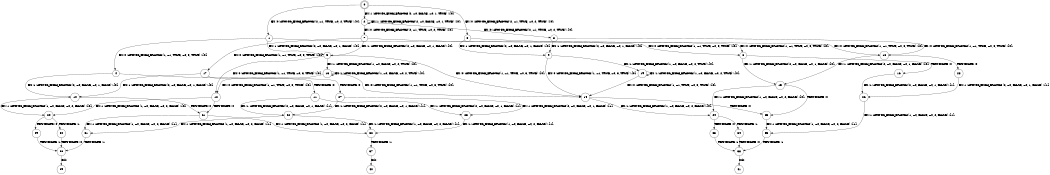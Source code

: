 digraph BCG {
size = "7, 10.5";
center = TRUE;
node [shape = circle];
0 [peripheries = 2];
0 -> 1 [label = "EX !0 !ATOMIC_EXCH_BRANCH (2, +1, TRUE, +0, 2, TRUE) !{0}"];
0 -> 2 [label = "EX !1 !ATOMIC_EXCH_BRANCH (2, +0, FALSE, +0, 1, TRUE) !{0}"];
0 -> 3 [label = "EX !0 !ATOMIC_EXCH_BRANCH (2, +1, TRUE, +0, 2, TRUE) !{0}"];
1 -> 4 [label = "EX !0 !ATOMIC_EXCH_BRANCH (1, +1, TRUE, +0, 3, TRUE) !{0}"];
1 -> 5 [label = "EX !1 !ATOMIC_EXCH_BRANCH (2, +0, FALSE, +0, 1, FALSE) !{0}"];
1 -> 6 [label = "EX !0 !ATOMIC_EXCH_BRANCH (1, +1, TRUE, +0, 3, TRUE) !{0}"];
2 -> 2 [label = "EX !1 !ATOMIC_EXCH_BRANCH (2, +0, FALSE, +0, 1, TRUE) !{0}"];
2 -> 7 [label = "EX !0 !ATOMIC_EXCH_BRANCH (2, +1, TRUE, +0, 2, TRUE) !{0}"];
2 -> 8 [label = "EX !0 !ATOMIC_EXCH_BRANCH (2, +1, TRUE, +0, 2, TRUE) !{0}"];
3 -> 9 [label = "EX !1 !ATOMIC_EXCH_BRANCH (2, +0, FALSE, +0, 1, FALSE) !{0}"];
3 -> 6 [label = "EX !0 !ATOMIC_EXCH_BRANCH (1, +1, TRUE, +0, 3, TRUE) !{0}"];
4 -> 10 [label = "EX !1 !ATOMIC_EXCH_BRANCH (2, +0, FALSE, +0, 1, FALSE) !{0}"];
4 -> 11 [label = "TERMINATE !0"];
5 -> 12 [label = "EX !0 !ATOMIC_EXCH_BRANCH (1, +1, TRUE, +0, 3, TRUE) !{0}"];
5 -> 13 [label = "EX !1 !ATOMIC_EXCH_BRANCH (1, +0, FALSE, +0, 2, TRUE) !{0}"];
5 -> 14 [label = "EX !0 !ATOMIC_EXCH_BRANCH (1, +1, TRUE, +0, 3, TRUE) !{0}"];
6 -> 15 [label = "EX !1 !ATOMIC_EXCH_BRANCH (2, +0, FALSE, +0, 1, FALSE) !{0}"];
6 -> 16 [label = "TERMINATE !0"];
7 -> 17 [label = "EX !0 !ATOMIC_EXCH_BRANCH (1, +1, TRUE, +0, 3, TRUE) !{0}"];
7 -> 5 [label = "EX !1 !ATOMIC_EXCH_BRANCH (2, +0, FALSE, +0, 1, FALSE) !{0}"];
7 -> 18 [label = "EX !0 !ATOMIC_EXCH_BRANCH (1, +1, TRUE, +0, 3, TRUE) !{0}"];
8 -> 9 [label = "EX !1 !ATOMIC_EXCH_BRANCH (2, +0, FALSE, +0, 1, FALSE) !{0}"];
8 -> 18 [label = "EX !0 !ATOMIC_EXCH_BRANCH (1, +1, TRUE, +0, 3, TRUE) !{0}"];
9 -> 19 [label = "EX !1 !ATOMIC_EXCH_BRANCH (1, +0, FALSE, +0, 2, TRUE) !{0}"];
9 -> 14 [label = "EX !0 !ATOMIC_EXCH_BRANCH (1, +1, TRUE, +0, 3, TRUE) !{0}"];
10 -> 20 [label = "EX !1 !ATOMIC_EXCH_BRANCH (1, +0, FALSE, +0, 2, FALSE) !{0}"];
10 -> 21 [label = "TERMINATE !0"];
11 -> 22 [label = "EX !1 !ATOMIC_EXCH_BRANCH (2, +0, FALSE, +0, 1, FALSE) !{1}"];
11 -> 23 [label = "EX !1 !ATOMIC_EXCH_BRANCH (2, +0, FALSE, +0, 1, FALSE) !{1}"];
12 -> 20 [label = "EX !1 !ATOMIC_EXCH_BRANCH (1, +0, FALSE, +0, 2, FALSE) !{0}"];
12 -> 21 [label = "TERMINATE !0"];
13 -> 12 [label = "EX !0 !ATOMIC_EXCH_BRANCH (1, +1, TRUE, +0, 3, TRUE) !{0}"];
13 -> 13 [label = "EX !1 !ATOMIC_EXCH_BRANCH (1, +0, FALSE, +0, 2, TRUE) !{0}"];
13 -> 14 [label = "EX !0 !ATOMIC_EXCH_BRANCH (1, +1, TRUE, +0, 3, TRUE) !{0}"];
14 -> 24 [label = "EX !1 !ATOMIC_EXCH_BRANCH (1, +0, FALSE, +0, 2, FALSE) !{0}"];
14 -> 25 [label = "TERMINATE !0"];
15 -> 24 [label = "EX !1 !ATOMIC_EXCH_BRANCH (1, +0, FALSE, +0, 2, FALSE) !{0}"];
15 -> 25 [label = "TERMINATE !0"];
16 -> 26 [label = "EX !1 !ATOMIC_EXCH_BRANCH (2, +0, FALSE, +0, 1, FALSE) !{1}"];
17 -> 10 [label = "EX !1 !ATOMIC_EXCH_BRANCH (2, +0, FALSE, +0, 1, FALSE) !{0}"];
17 -> 27 [label = "TERMINATE !0"];
18 -> 15 [label = "EX !1 !ATOMIC_EXCH_BRANCH (2, +0, FALSE, +0, 1, FALSE) !{0}"];
18 -> 28 [label = "TERMINATE !0"];
19 -> 19 [label = "EX !1 !ATOMIC_EXCH_BRANCH (1, +0, FALSE, +0, 2, TRUE) !{0}"];
19 -> 14 [label = "EX !0 !ATOMIC_EXCH_BRANCH (1, +1, TRUE, +0, 3, TRUE) !{0}"];
20 -> 29 [label = "TERMINATE !0"];
20 -> 30 [label = "TERMINATE !1"];
21 -> 31 [label = "EX !1 !ATOMIC_EXCH_BRANCH (1, +0, FALSE, +0, 2, FALSE) !{1}"];
21 -> 32 [label = "EX !1 !ATOMIC_EXCH_BRANCH (1, +0, FALSE, +0, 2, FALSE) !{1}"];
22 -> 31 [label = "EX !1 !ATOMIC_EXCH_BRANCH (1, +0, FALSE, +0, 2, FALSE) !{1}"];
22 -> 32 [label = "EX !1 !ATOMIC_EXCH_BRANCH (1, +0, FALSE, +0, 2, FALSE) !{1}"];
23 -> 32 [label = "EX !1 !ATOMIC_EXCH_BRANCH (1, +0, FALSE, +0, 2, FALSE) !{1}"];
24 -> 33 [label = "TERMINATE !0"];
24 -> 34 [label = "TERMINATE !1"];
25 -> 35 [label = "EX !1 !ATOMIC_EXCH_BRANCH (1, +0, FALSE, +0, 2, FALSE) !{1}"];
26 -> 35 [label = "EX !1 !ATOMIC_EXCH_BRANCH (1, +0, FALSE, +0, 2, FALSE) !{1}"];
27 -> 22 [label = "EX !1 !ATOMIC_EXCH_BRANCH (2, +0, FALSE, +0, 1, FALSE) !{1}"];
27 -> 23 [label = "EX !1 !ATOMIC_EXCH_BRANCH (2, +0, FALSE, +0, 1, FALSE) !{1}"];
28 -> 26 [label = "EX !1 !ATOMIC_EXCH_BRANCH (2, +0, FALSE, +0, 1, FALSE) !{1}"];
29 -> 36 [label = "TERMINATE !1"];
30 -> 36 [label = "TERMINATE !0"];
31 -> 36 [label = "TERMINATE !1"];
32 -> 37 [label = "TERMINATE !1"];
33 -> 38 [label = "TERMINATE !1"];
34 -> 38 [label = "TERMINATE !0"];
35 -> 38 [label = "TERMINATE !1"];
36 -> 39 [label = "exit"];
37 -> 40 [label = "exit"];
38 -> 41 [label = "exit"];
}

